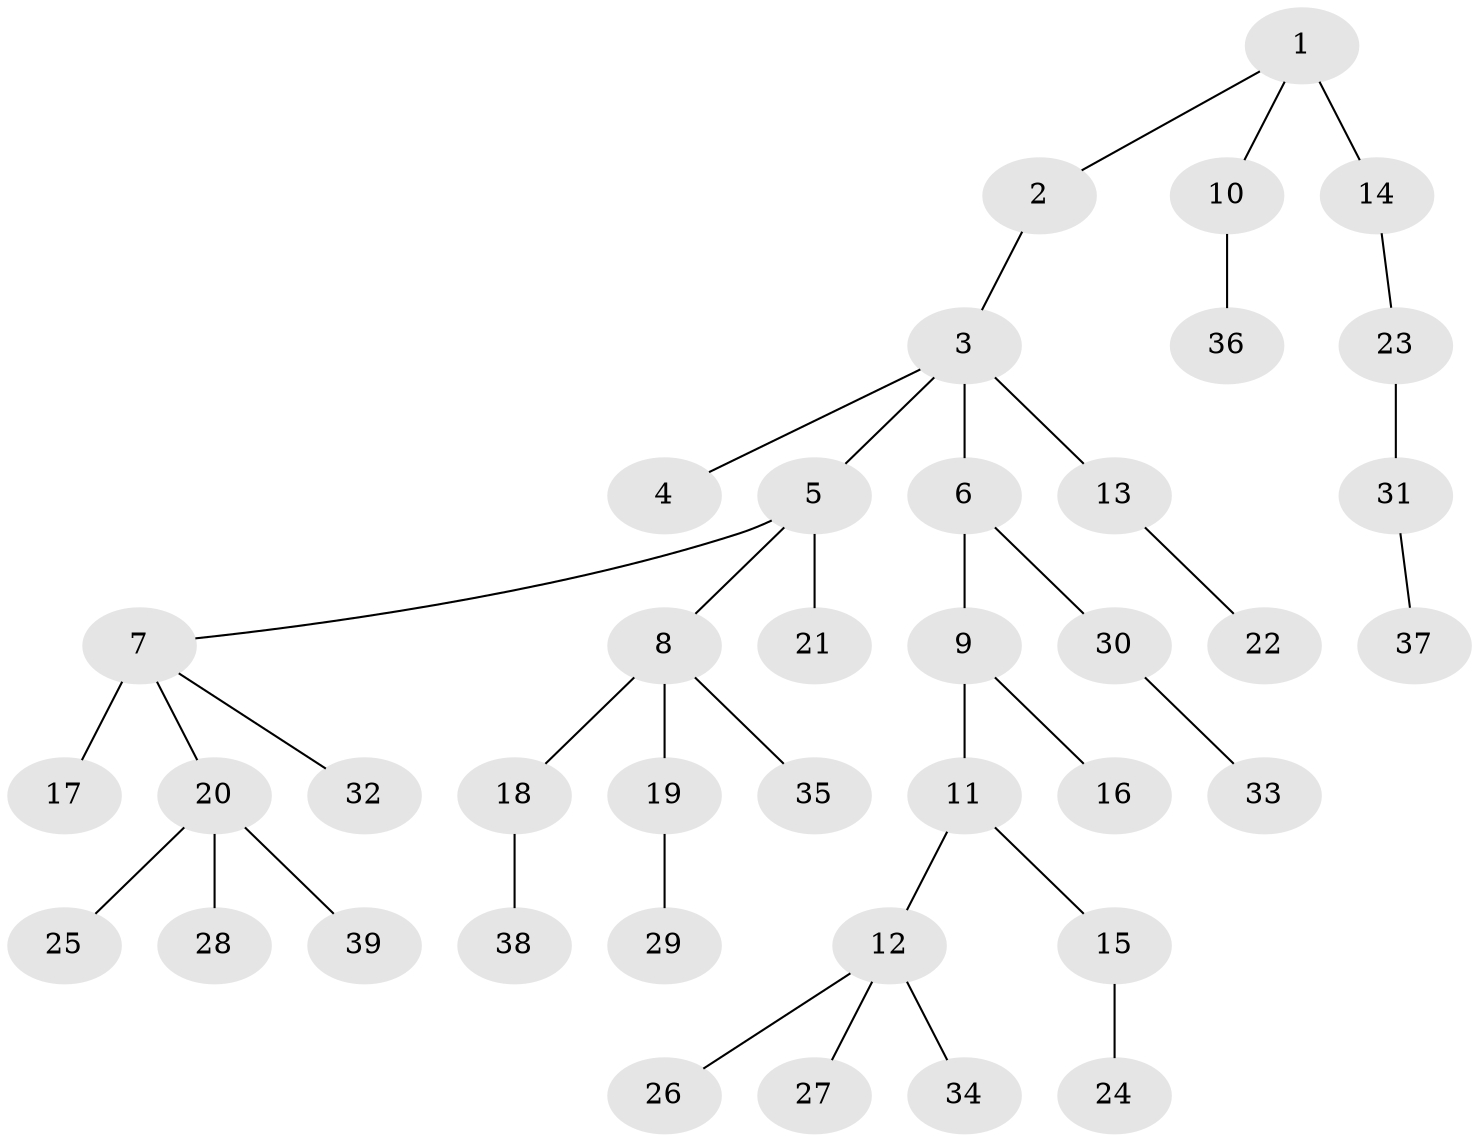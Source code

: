 // original degree distribution, {5: 0.025974025974025976, 3: 0.1038961038961039, 6: 0.025974025974025976, 2: 0.2597402597402597, 4: 0.09090909090909091, 1: 0.4935064935064935}
// Generated by graph-tools (version 1.1) at 2025/36/03/09/25 02:36:38]
// undirected, 39 vertices, 38 edges
graph export_dot {
graph [start="1"]
  node [color=gray90,style=filled];
  1;
  2;
  3;
  4;
  5;
  6;
  7;
  8;
  9;
  10;
  11;
  12;
  13;
  14;
  15;
  16;
  17;
  18;
  19;
  20;
  21;
  22;
  23;
  24;
  25;
  26;
  27;
  28;
  29;
  30;
  31;
  32;
  33;
  34;
  35;
  36;
  37;
  38;
  39;
  1 -- 2 [weight=1.0];
  1 -- 10 [weight=1.0];
  1 -- 14 [weight=2.0];
  2 -- 3 [weight=1.0];
  3 -- 4 [weight=1.0];
  3 -- 5 [weight=1.0];
  3 -- 6 [weight=1.0];
  3 -- 13 [weight=1.0];
  5 -- 7 [weight=1.0];
  5 -- 8 [weight=1.0];
  5 -- 21 [weight=2.0];
  6 -- 9 [weight=3.0];
  6 -- 30 [weight=1.0];
  7 -- 17 [weight=3.0];
  7 -- 20 [weight=1.0];
  7 -- 32 [weight=1.0];
  8 -- 18 [weight=1.0];
  8 -- 19 [weight=1.0];
  8 -- 35 [weight=1.0];
  9 -- 11 [weight=1.0];
  9 -- 16 [weight=1.0];
  10 -- 36 [weight=1.0];
  11 -- 12 [weight=1.0];
  11 -- 15 [weight=1.0];
  12 -- 26 [weight=1.0];
  12 -- 27 [weight=1.0];
  12 -- 34 [weight=1.0];
  13 -- 22 [weight=1.0];
  14 -- 23 [weight=1.0];
  15 -- 24 [weight=2.0];
  18 -- 38 [weight=1.0];
  19 -- 29 [weight=1.0];
  20 -- 25 [weight=1.0];
  20 -- 28 [weight=2.0];
  20 -- 39 [weight=1.0];
  23 -- 31 [weight=2.0];
  30 -- 33 [weight=1.0];
  31 -- 37 [weight=1.0];
}
